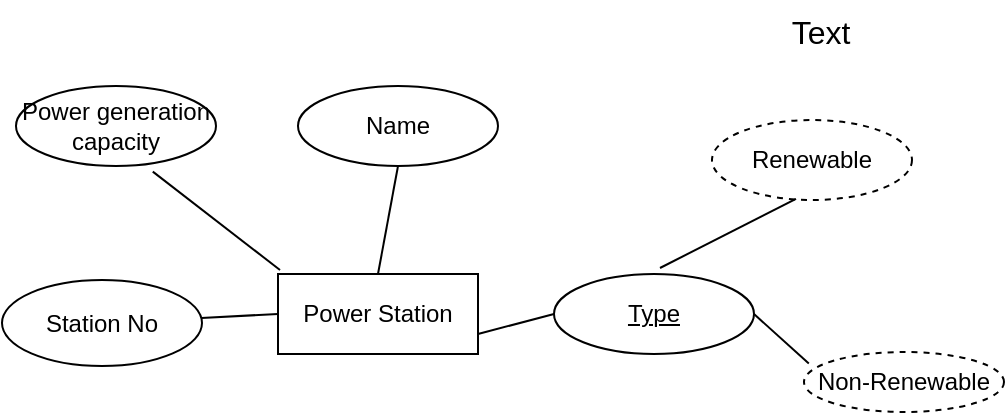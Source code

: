 <mxfile version="24.8.0">
  <diagram name="Page-1" id="aAZ_toWtj-W71fogr_Tt">
    <mxGraphModel dx="1690" dy="1007" grid="0" gridSize="10" guides="1" tooltips="1" connect="1" arrows="1" fold="1" page="0" pageScale="1" pageWidth="850" pageHeight="1100" math="0" shadow="0">
      <root>
        <mxCell id="0" />
        <mxCell id="1" parent="0" />
        <mxCell id="Ktc7f9fzUPuVE-bgeN7y-2" value="Power Station" style="whiteSpace=wrap;html=1;align=center;" vertex="1" parent="1">
          <mxGeometry x="-237" y="50" width="100" height="40" as="geometry" />
        </mxCell>
        <mxCell id="Ktc7f9fzUPuVE-bgeN7y-3" value="Station No" style="ellipse;whiteSpace=wrap;html=1;align=center;" vertex="1" parent="1">
          <mxGeometry x="-375" y="53" width="100" height="43" as="geometry" />
        </mxCell>
        <mxCell id="Ktc7f9fzUPuVE-bgeN7y-5" value="Power generation capacity" style="ellipse;whiteSpace=wrap;html=1;align=center;" vertex="1" parent="1">
          <mxGeometry x="-368" y="-44" width="100" height="40" as="geometry" />
        </mxCell>
        <mxCell id="Ktc7f9fzUPuVE-bgeN7y-6" value="Name" style="ellipse;whiteSpace=wrap;html=1;align=center;" vertex="1" parent="1">
          <mxGeometry x="-227" y="-44" width="100" height="40" as="geometry" />
        </mxCell>
        <mxCell id="Ktc7f9fzUPuVE-bgeN7y-8" value="Type" style="ellipse;whiteSpace=wrap;html=1;align=center;fontStyle=4;" vertex="1" parent="1">
          <mxGeometry x="-99" y="50" width="100" height="40" as="geometry" />
        </mxCell>
        <mxCell id="Ktc7f9fzUPuVE-bgeN7y-9" value="Renewable" style="ellipse;whiteSpace=wrap;html=1;align=center;dashed=1;" vertex="1" parent="1">
          <mxGeometry x="-20" y="-27" width="100" height="40" as="geometry" />
        </mxCell>
        <mxCell id="Ktc7f9fzUPuVE-bgeN7y-11" value="Non-Renewable" style="ellipse;whiteSpace=wrap;html=1;align=center;dashed=1;" vertex="1" parent="1">
          <mxGeometry x="26" y="89" width="100" height="30" as="geometry" />
        </mxCell>
        <mxCell id="Ktc7f9fzUPuVE-bgeN7y-12" value="Text" style="text;html=1;align=center;verticalAlign=middle;resizable=0;points=[];autosize=1;strokeColor=none;fillColor=none;fontSize=16;" vertex="1" parent="1">
          <mxGeometry x="10" y="-87" width="47" height="31" as="geometry" />
        </mxCell>
        <mxCell id="Ktc7f9fzUPuVE-bgeN7y-16" value="" style="endArrow=none;html=1;rounded=0;fontSize=12;startSize=8;endSize=8;curved=1;entryX=0.684;entryY=1.07;entryDx=0;entryDy=0;entryPerimeter=0;" edge="1" parent="1" target="Ktc7f9fzUPuVE-bgeN7y-5">
          <mxGeometry relative="1" as="geometry">
            <mxPoint x="-236" y="48" as="sourcePoint" />
            <mxPoint x="-230" as="targetPoint" />
          </mxGeometry>
        </mxCell>
        <mxCell id="Ktc7f9fzUPuVE-bgeN7y-17" value="" style="endArrow=none;html=1;rounded=0;fontSize=12;startSize=8;endSize=8;curved=1;entryX=0;entryY=0.5;entryDx=0;entryDy=0;" edge="1" parent="1" source="Ktc7f9fzUPuVE-bgeN7y-3" target="Ktc7f9fzUPuVE-bgeN7y-2">
          <mxGeometry relative="1" as="geometry">
            <mxPoint x="184" y="200" as="sourcePoint" />
            <mxPoint x="-24" y="107" as="targetPoint" />
          </mxGeometry>
        </mxCell>
        <mxCell id="Ktc7f9fzUPuVE-bgeN7y-18" value="" style="endArrow=none;html=1;rounded=0;fontSize=12;startSize=8;endSize=8;curved=1;exitX=0.5;exitY=0;exitDx=0;exitDy=0;entryX=0.5;entryY=1;entryDx=0;entryDy=0;" edge="1" parent="1" source="Ktc7f9fzUPuVE-bgeN7y-2" target="Ktc7f9fzUPuVE-bgeN7y-6">
          <mxGeometry relative="1" as="geometry">
            <mxPoint x="184" y="200" as="sourcePoint" />
            <mxPoint x="42" y="36" as="targetPoint" />
          </mxGeometry>
        </mxCell>
        <mxCell id="Ktc7f9fzUPuVE-bgeN7y-19" value="" style="endArrow=none;html=1;rounded=0;fontSize=12;startSize=8;endSize=8;curved=1;exitX=1;exitY=0.75;exitDx=0;exitDy=0;entryX=0;entryY=0.5;entryDx=0;entryDy=0;" edge="1" parent="1" source="Ktc7f9fzUPuVE-bgeN7y-2" target="Ktc7f9fzUPuVE-bgeN7y-8">
          <mxGeometry relative="1" as="geometry">
            <mxPoint x="-51" y="127" as="sourcePoint" />
            <mxPoint x="-109" y="76" as="targetPoint" />
          </mxGeometry>
        </mxCell>
        <mxCell id="Ktc7f9fzUPuVE-bgeN7y-20" value="" style="endArrow=none;html=1;rounded=0;fontSize=12;startSize=8;endSize=8;curved=1;entryX=0.42;entryY=0.985;entryDx=0;entryDy=0;entryPerimeter=0;" edge="1" parent="1" target="Ktc7f9fzUPuVE-bgeN7y-9">
          <mxGeometry relative="1" as="geometry">
            <mxPoint x="-46" y="47" as="sourcePoint" />
            <mxPoint x="344" y="200" as="targetPoint" />
          </mxGeometry>
        </mxCell>
        <mxCell id="Ktc7f9fzUPuVE-bgeN7y-21" value="" style="endArrow=none;html=1;rounded=0;fontSize=12;startSize=8;endSize=8;curved=1;exitX=1;exitY=0.5;exitDx=0;exitDy=0;entryX=0.024;entryY=0.193;entryDx=0;entryDy=0;entryPerimeter=0;" edge="1" parent="1" source="Ktc7f9fzUPuVE-bgeN7y-8" target="Ktc7f9fzUPuVE-bgeN7y-11">
          <mxGeometry relative="1" as="geometry">
            <mxPoint x="184" y="200" as="sourcePoint" />
            <mxPoint x="169" y="108" as="targetPoint" />
          </mxGeometry>
        </mxCell>
      </root>
    </mxGraphModel>
  </diagram>
</mxfile>
